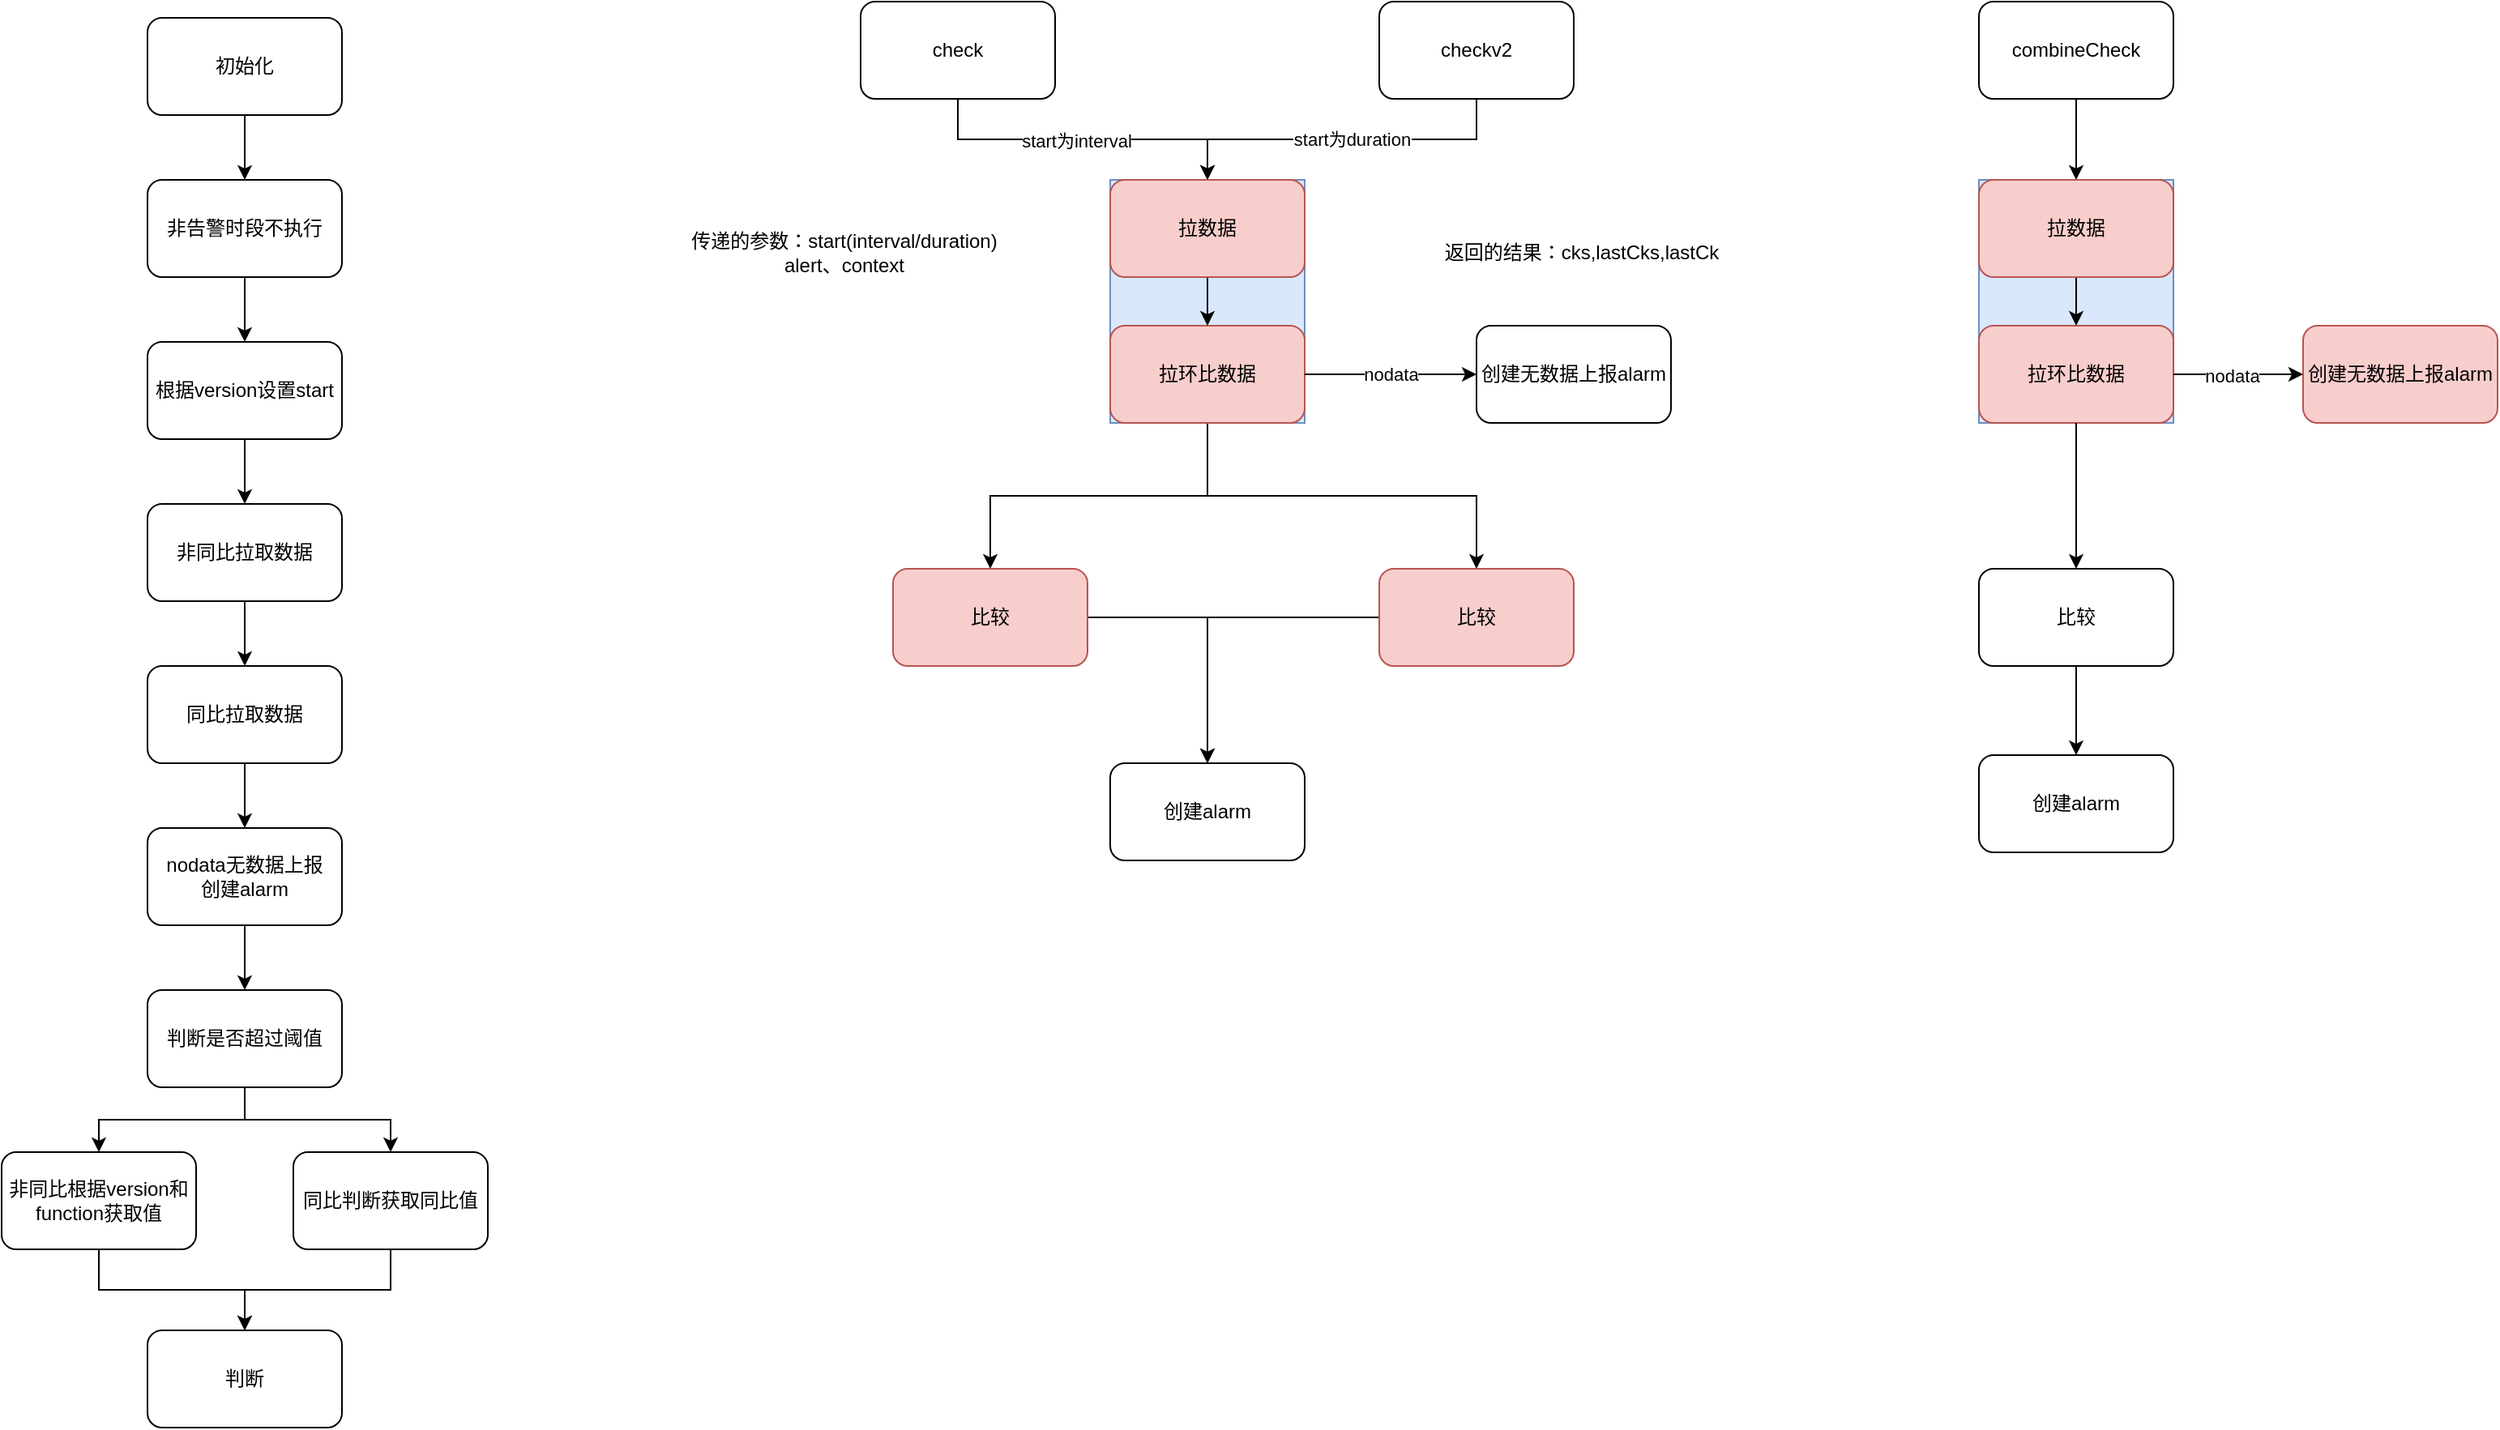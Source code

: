 <mxfile version="20.8.20" type="github">
  <diagram name="第 1 页" id="lrrHZ4swdHIC2B0YfNaa">
    <mxGraphModel dx="1575" dy="495" grid="1" gridSize="10" guides="1" tooltips="1" connect="1" arrows="1" fold="1" page="1" pageScale="1" pageWidth="827" pageHeight="1169" math="0" shadow="0">
      <root>
        <mxCell id="0" />
        <mxCell id="1" parent="0" />
        <mxCell id="4T8ELLFSV2IHGSas_9KA-9" style="edgeStyle=orthogonalEdgeStyle;rounded=0;orthogonalLoop=1;jettySize=auto;html=1;exitX=0.5;exitY=1;exitDx=0;exitDy=0;entryX=0.5;entryY=0;entryDx=0;entryDy=0;" parent="1" source="4T8ELLFSV2IHGSas_9KA-1" target="4T8ELLFSV2IHGSas_9KA-4" edge="1">
          <mxGeometry relative="1" as="geometry" />
        </mxCell>
        <mxCell id="4T8ELLFSV2IHGSas_9KA-21" value="start为interval" style="edgeLabel;html=1;align=center;verticalAlign=middle;resizable=0;points=[];" parent="4T8ELLFSV2IHGSas_9KA-9" vertex="1" connectable="0">
          <mxGeometry x="-0.045" y="-1" relative="1" as="geometry">
            <mxPoint as="offset" />
          </mxGeometry>
        </mxCell>
        <mxCell id="4T8ELLFSV2IHGSas_9KA-1" value="check" style="rounded=1;whiteSpace=wrap;html=1;" parent="1" vertex="1">
          <mxGeometry x="-220" y="90" width="120" height="60" as="geometry" />
        </mxCell>
        <mxCell id="4T8ELLFSV2IHGSas_9KA-7" style="edgeStyle=orthogonalEdgeStyle;rounded=0;orthogonalLoop=1;jettySize=auto;html=1;exitX=0.5;exitY=1;exitDx=0;exitDy=0;entryX=0.5;entryY=0;entryDx=0;entryDy=0;" parent="1" source="4T8ELLFSV2IHGSas_9KA-2" target="4T8ELLFSV2IHGSas_9KA-4" edge="1">
          <mxGeometry relative="1" as="geometry" />
        </mxCell>
        <mxCell id="4T8ELLFSV2IHGSas_9KA-22" value="start为duration" style="edgeLabel;html=1;align=center;verticalAlign=middle;resizable=0;points=[];" parent="4T8ELLFSV2IHGSas_9KA-7" vertex="1" connectable="0">
          <mxGeometry x="-0.05" relative="1" as="geometry">
            <mxPoint as="offset" />
          </mxGeometry>
        </mxCell>
        <mxCell id="4T8ELLFSV2IHGSas_9KA-2" value="checkv2" style="rounded=1;whiteSpace=wrap;html=1;" parent="1" vertex="1">
          <mxGeometry x="100" y="90" width="120" height="60" as="geometry" />
        </mxCell>
        <mxCell id="4T8ELLFSV2IHGSas_9KA-11" style="edgeStyle=orthogonalEdgeStyle;rounded=0;orthogonalLoop=1;jettySize=auto;html=1;exitX=0.5;exitY=1;exitDx=0;exitDy=0;" parent="1" source="4T8ELLFSV2IHGSas_9KA-3" target="4T8ELLFSV2IHGSas_9KA-5" edge="1">
          <mxGeometry relative="1" as="geometry" />
        </mxCell>
        <mxCell id="4T8ELLFSV2IHGSas_9KA-12" style="edgeStyle=orthogonalEdgeStyle;rounded=0;orthogonalLoop=1;jettySize=auto;html=1;exitX=0.5;exitY=1;exitDx=0;exitDy=0;entryX=0.5;entryY=0;entryDx=0;entryDy=0;" parent="1" source="4T8ELLFSV2IHGSas_9KA-3" target="4T8ELLFSV2IHGSas_9KA-6" edge="1">
          <mxGeometry relative="1" as="geometry" />
        </mxCell>
        <mxCell id="4T8ELLFSV2IHGSas_9KA-14" style="edgeStyle=orthogonalEdgeStyle;rounded=0;orthogonalLoop=1;jettySize=auto;html=1;entryX=0.5;entryY=0;entryDx=0;entryDy=0;" parent="1" source="4T8ELLFSV2IHGSas_9KA-5" target="4T8ELLFSV2IHGSas_9KA-13" edge="1">
          <mxGeometry relative="1" as="geometry" />
        </mxCell>
        <mxCell id="4T8ELLFSV2IHGSas_9KA-5" value="比较" style="rounded=1;whiteSpace=wrap;html=1;fillColor=#f8cecc;strokeColor=#b85450;" parent="1" vertex="1">
          <mxGeometry x="-200" y="440" width="120" height="60" as="geometry" />
        </mxCell>
        <mxCell id="4T8ELLFSV2IHGSas_9KA-16" style="edgeStyle=orthogonalEdgeStyle;rounded=0;orthogonalLoop=1;jettySize=auto;html=1;exitX=0;exitY=0.5;exitDx=0;exitDy=0;entryX=0.5;entryY=0;entryDx=0;entryDy=0;" parent="1" source="4T8ELLFSV2IHGSas_9KA-6" target="4T8ELLFSV2IHGSas_9KA-13" edge="1">
          <mxGeometry relative="1" as="geometry" />
        </mxCell>
        <mxCell id="4T8ELLFSV2IHGSas_9KA-6" value="比较" style="rounded=1;whiteSpace=wrap;html=1;fillColor=#f8cecc;strokeColor=#b85450;" parent="1" vertex="1">
          <mxGeometry x="100" y="440" width="120" height="60" as="geometry" />
        </mxCell>
        <mxCell id="4T8ELLFSV2IHGSas_9KA-13" value="创建alarm" style="rounded=1;whiteSpace=wrap;html=1;" parent="1" vertex="1">
          <mxGeometry x="-66" y="560" width="120" height="60" as="geometry" />
        </mxCell>
        <mxCell id="4T8ELLFSV2IHGSas_9KA-17" value="传递的参数：start(interval/duration)&lt;br&gt;alert、context" style="text;html=1;strokeColor=none;fillColor=none;align=center;verticalAlign=middle;whiteSpace=wrap;rounded=0;" parent="1" vertex="1">
          <mxGeometry x="-380" y="230" width="300" height="30" as="geometry" />
        </mxCell>
        <mxCell id="4T8ELLFSV2IHGSas_9KA-18" value="返回的结果：cks,lastCks,lastCk" style="text;html=1;strokeColor=none;fillColor=none;align=center;verticalAlign=middle;whiteSpace=wrap;rounded=0;" parent="1" vertex="1">
          <mxGeometry x="80" y="230" width="290" height="30" as="geometry" />
        </mxCell>
        <mxCell id="4T8ELLFSV2IHGSas_9KA-20" value="" style="group;fillColor=#dae8fc;strokeColor=#6c8ebf;" parent="1" vertex="1" connectable="0">
          <mxGeometry x="-66" y="200" width="120" height="150" as="geometry" />
        </mxCell>
        <mxCell id="4T8ELLFSV2IHGSas_9KA-3" value="拉环比数据" style="rounded=1;whiteSpace=wrap;html=1;movable=1;resizable=1;rotatable=1;deletable=1;editable=1;locked=0;connectable=1;fillColor=#f8cecc;strokeColor=#b85450;" parent="4T8ELLFSV2IHGSas_9KA-20" vertex="1">
          <mxGeometry y="90" width="120" height="60" as="geometry" />
        </mxCell>
        <mxCell id="4T8ELLFSV2IHGSas_9KA-10" value="" style="edgeStyle=orthogonalEdgeStyle;rounded=0;orthogonalLoop=1;jettySize=auto;html=1;movable=1;resizable=1;rotatable=1;deletable=1;editable=1;locked=0;connectable=1;" parent="4T8ELLFSV2IHGSas_9KA-20" source="4T8ELLFSV2IHGSas_9KA-4" target="4T8ELLFSV2IHGSas_9KA-3" edge="1">
          <mxGeometry relative="1" as="geometry" />
        </mxCell>
        <mxCell id="4T8ELLFSV2IHGSas_9KA-4" value="拉数据" style="rounded=1;whiteSpace=wrap;html=1;movable=1;resizable=1;rotatable=1;deletable=1;editable=1;locked=0;connectable=1;fillColor=#f8cecc;strokeColor=#b85450;" parent="4T8ELLFSV2IHGSas_9KA-20" vertex="1">
          <mxGeometry width="120" height="60" as="geometry" />
        </mxCell>
        <mxCell id="4T8ELLFSV2IHGSas_9KA-23" value="创建无数据上报alarm" style="rounded=1;whiteSpace=wrap;html=1;" parent="1" vertex="1">
          <mxGeometry x="160" y="290" width="120" height="60" as="geometry" />
        </mxCell>
        <mxCell id="4T8ELLFSV2IHGSas_9KA-24" value="nodata" style="edgeStyle=orthogonalEdgeStyle;rounded=0;orthogonalLoop=1;jettySize=auto;html=1;" parent="1" source="4T8ELLFSV2IHGSas_9KA-3" target="4T8ELLFSV2IHGSas_9KA-23" edge="1">
          <mxGeometry relative="1" as="geometry" />
        </mxCell>
        <mxCell id="4T8ELLFSV2IHGSas_9KA-30" style="edgeStyle=orthogonalEdgeStyle;rounded=0;orthogonalLoop=1;jettySize=auto;html=1;exitX=0.5;exitY=1;exitDx=0;exitDy=0;entryX=0.5;entryY=0;entryDx=0;entryDy=0;" parent="1" source="4T8ELLFSV2IHGSas_9KA-25" target="4T8ELLFSV2IHGSas_9KA-29" edge="1">
          <mxGeometry relative="1" as="geometry" />
        </mxCell>
        <mxCell id="4T8ELLFSV2IHGSas_9KA-25" value="combineCheck" style="rounded=1;whiteSpace=wrap;html=1;" parent="1" vertex="1">
          <mxGeometry x="470" y="90" width="120" height="60" as="geometry" />
        </mxCell>
        <mxCell id="4T8ELLFSV2IHGSas_9KA-26" value="" style="group;fillColor=#dae8fc;strokeColor=#6c8ebf;" parent="1" vertex="1" connectable="0">
          <mxGeometry x="470" y="200" width="120" height="150" as="geometry" />
        </mxCell>
        <mxCell id="4T8ELLFSV2IHGSas_9KA-27" value="拉环比数据" style="rounded=1;whiteSpace=wrap;html=1;movable=1;resizable=1;rotatable=1;deletable=1;editable=1;locked=0;connectable=1;fillColor=#f8cecc;strokeColor=#b85450;" parent="4T8ELLFSV2IHGSas_9KA-26" vertex="1">
          <mxGeometry y="90" width="120" height="60" as="geometry" />
        </mxCell>
        <mxCell id="4T8ELLFSV2IHGSas_9KA-28" value="" style="edgeStyle=orthogonalEdgeStyle;rounded=0;orthogonalLoop=1;jettySize=auto;html=1;movable=1;resizable=1;rotatable=1;deletable=1;editable=1;locked=0;connectable=1;" parent="4T8ELLFSV2IHGSas_9KA-26" source="4T8ELLFSV2IHGSas_9KA-29" target="4T8ELLFSV2IHGSas_9KA-27" edge="1">
          <mxGeometry relative="1" as="geometry" />
        </mxCell>
        <mxCell id="4T8ELLFSV2IHGSas_9KA-29" value="拉数据" style="rounded=1;whiteSpace=wrap;html=1;movable=1;resizable=1;rotatable=1;deletable=1;editable=1;locked=0;connectable=1;fillColor=#f8cecc;strokeColor=#b85450;" parent="4T8ELLFSV2IHGSas_9KA-26" vertex="1">
          <mxGeometry width="120" height="60" as="geometry" />
        </mxCell>
        <mxCell id="4T8ELLFSV2IHGSas_9KA-31" value="创建无数据上报alarm" style="rounded=1;whiteSpace=wrap;html=1;fillColor=#f8cecc;strokeColor=#b85450;" parent="1" vertex="1">
          <mxGeometry x="670" y="290" width="120" height="60" as="geometry" />
        </mxCell>
        <mxCell id="4T8ELLFSV2IHGSas_9KA-32" value="" style="edgeStyle=orthogonalEdgeStyle;rounded=0;orthogonalLoop=1;jettySize=auto;html=1;" parent="1" source="4T8ELLFSV2IHGSas_9KA-27" target="4T8ELLFSV2IHGSas_9KA-31" edge="1">
          <mxGeometry relative="1" as="geometry" />
        </mxCell>
        <mxCell id="4T8ELLFSV2IHGSas_9KA-33" value="nodata" style="edgeLabel;html=1;align=center;verticalAlign=middle;resizable=0;points=[];" parent="4T8ELLFSV2IHGSas_9KA-32" vertex="1" connectable="0">
          <mxGeometry x="-0.113" y="-1" relative="1" as="geometry">
            <mxPoint as="offset" />
          </mxGeometry>
        </mxCell>
        <mxCell id="4T8ELLFSV2IHGSas_9KA-37" value="" style="edgeStyle=orthogonalEdgeStyle;rounded=0;orthogonalLoop=1;jettySize=auto;html=1;" parent="1" source="4T8ELLFSV2IHGSas_9KA-34" target="4T8ELLFSV2IHGSas_9KA-36" edge="1">
          <mxGeometry relative="1" as="geometry" />
        </mxCell>
        <mxCell id="4T8ELLFSV2IHGSas_9KA-34" value="比较" style="rounded=1;whiteSpace=wrap;html=1;" parent="1" vertex="1">
          <mxGeometry x="470" y="440" width="120" height="60" as="geometry" />
        </mxCell>
        <mxCell id="4T8ELLFSV2IHGSas_9KA-35" value="" style="edgeStyle=orthogonalEdgeStyle;rounded=0;orthogonalLoop=1;jettySize=auto;html=1;" parent="1" source="4T8ELLFSV2IHGSas_9KA-27" target="4T8ELLFSV2IHGSas_9KA-34" edge="1">
          <mxGeometry relative="1" as="geometry" />
        </mxCell>
        <mxCell id="4T8ELLFSV2IHGSas_9KA-36" value="创建alarm" style="rounded=1;whiteSpace=wrap;html=1;" parent="1" vertex="1">
          <mxGeometry x="470" y="555" width="120" height="60" as="geometry" />
        </mxCell>
        <mxCell id="kJeF5IrgjXNFm5u2Mr44-3" value="" style="edgeStyle=orthogonalEdgeStyle;rounded=0;orthogonalLoop=1;jettySize=auto;html=1;" edge="1" parent="1" source="kJeF5IrgjXNFm5u2Mr44-1" target="kJeF5IrgjXNFm5u2Mr44-2">
          <mxGeometry relative="1" as="geometry" />
        </mxCell>
        <mxCell id="kJeF5IrgjXNFm5u2Mr44-1" value="初始化" style="rounded=1;whiteSpace=wrap;html=1;" vertex="1" parent="1">
          <mxGeometry x="-660" y="100" width="120" height="60" as="geometry" />
        </mxCell>
        <mxCell id="kJeF5IrgjXNFm5u2Mr44-5" value="" style="edgeStyle=orthogonalEdgeStyle;rounded=0;orthogonalLoop=1;jettySize=auto;html=1;" edge="1" parent="1" source="kJeF5IrgjXNFm5u2Mr44-2" target="kJeF5IrgjXNFm5u2Mr44-4">
          <mxGeometry relative="1" as="geometry" />
        </mxCell>
        <mxCell id="kJeF5IrgjXNFm5u2Mr44-2" value="非告警时段不执行" style="whiteSpace=wrap;html=1;rounded=1;" vertex="1" parent="1">
          <mxGeometry x="-660" y="200" width="120" height="60" as="geometry" />
        </mxCell>
        <mxCell id="kJeF5IrgjXNFm5u2Mr44-7" value="" style="edgeStyle=orthogonalEdgeStyle;rounded=0;orthogonalLoop=1;jettySize=auto;html=1;" edge="1" parent="1" source="kJeF5IrgjXNFm5u2Mr44-4" target="kJeF5IrgjXNFm5u2Mr44-6">
          <mxGeometry relative="1" as="geometry" />
        </mxCell>
        <mxCell id="kJeF5IrgjXNFm5u2Mr44-4" value="根据version设置start" style="whiteSpace=wrap;html=1;rounded=1;" vertex="1" parent="1">
          <mxGeometry x="-660" y="300" width="120" height="60" as="geometry" />
        </mxCell>
        <mxCell id="kJeF5IrgjXNFm5u2Mr44-10" value="" style="edgeStyle=orthogonalEdgeStyle;rounded=0;orthogonalLoop=1;jettySize=auto;html=1;" edge="1" parent="1" source="kJeF5IrgjXNFm5u2Mr44-6" target="kJeF5IrgjXNFm5u2Mr44-9">
          <mxGeometry relative="1" as="geometry" />
        </mxCell>
        <mxCell id="kJeF5IrgjXNFm5u2Mr44-6" value="非同比拉取数据" style="whiteSpace=wrap;html=1;rounded=1;" vertex="1" parent="1">
          <mxGeometry x="-660" y="400" width="120" height="60" as="geometry" />
        </mxCell>
        <mxCell id="kJeF5IrgjXNFm5u2Mr44-12" value="" style="edgeStyle=orthogonalEdgeStyle;rounded=0;orthogonalLoop=1;jettySize=auto;html=1;" edge="1" parent="1" source="kJeF5IrgjXNFm5u2Mr44-9" target="kJeF5IrgjXNFm5u2Mr44-11">
          <mxGeometry relative="1" as="geometry" />
        </mxCell>
        <mxCell id="kJeF5IrgjXNFm5u2Mr44-9" value="同比拉取数据" style="whiteSpace=wrap;html=1;rounded=1;" vertex="1" parent="1">
          <mxGeometry x="-660" y="500" width="120" height="60" as="geometry" />
        </mxCell>
        <mxCell id="kJeF5IrgjXNFm5u2Mr44-14" value="" style="edgeStyle=orthogonalEdgeStyle;rounded=0;orthogonalLoop=1;jettySize=auto;html=1;" edge="1" parent="1" source="kJeF5IrgjXNFm5u2Mr44-11" target="kJeF5IrgjXNFm5u2Mr44-13">
          <mxGeometry relative="1" as="geometry" />
        </mxCell>
        <mxCell id="kJeF5IrgjXNFm5u2Mr44-11" value="nodata无数据上报&lt;br&gt;创建alarm" style="whiteSpace=wrap;html=1;rounded=1;" vertex="1" parent="1">
          <mxGeometry x="-660" y="600" width="120" height="60" as="geometry" />
        </mxCell>
        <mxCell id="kJeF5IrgjXNFm5u2Mr44-18" style="edgeStyle=orthogonalEdgeStyle;rounded=0;orthogonalLoop=1;jettySize=auto;html=1;exitX=0.5;exitY=1;exitDx=0;exitDy=0;" edge="1" parent="1" source="kJeF5IrgjXNFm5u2Mr44-13" target="kJeF5IrgjXNFm5u2Mr44-15">
          <mxGeometry relative="1" as="geometry" />
        </mxCell>
        <mxCell id="kJeF5IrgjXNFm5u2Mr44-19" style="edgeStyle=orthogonalEdgeStyle;rounded=0;orthogonalLoop=1;jettySize=auto;html=1;exitX=0.5;exitY=1;exitDx=0;exitDy=0;entryX=0.5;entryY=0;entryDx=0;entryDy=0;" edge="1" parent="1" source="kJeF5IrgjXNFm5u2Mr44-13" target="kJeF5IrgjXNFm5u2Mr44-16">
          <mxGeometry relative="1" as="geometry" />
        </mxCell>
        <mxCell id="kJeF5IrgjXNFm5u2Mr44-13" value="判断是否超过阈值" style="whiteSpace=wrap;html=1;rounded=1;" vertex="1" parent="1">
          <mxGeometry x="-660" y="700" width="120" height="60" as="geometry" />
        </mxCell>
        <mxCell id="kJeF5IrgjXNFm5u2Mr44-21" style="edgeStyle=orthogonalEdgeStyle;rounded=0;orthogonalLoop=1;jettySize=auto;html=1;exitX=0.5;exitY=1;exitDx=0;exitDy=0;entryX=0.5;entryY=0;entryDx=0;entryDy=0;" edge="1" parent="1" source="kJeF5IrgjXNFm5u2Mr44-15" target="kJeF5IrgjXNFm5u2Mr44-17">
          <mxGeometry relative="1" as="geometry" />
        </mxCell>
        <mxCell id="kJeF5IrgjXNFm5u2Mr44-15" value="非同比根据version和function获取值" style="rounded=1;whiteSpace=wrap;html=1;" vertex="1" parent="1">
          <mxGeometry x="-750" y="800" width="120" height="60" as="geometry" />
        </mxCell>
        <mxCell id="kJeF5IrgjXNFm5u2Mr44-20" style="edgeStyle=orthogonalEdgeStyle;rounded=0;orthogonalLoop=1;jettySize=auto;html=1;exitX=0.5;exitY=1;exitDx=0;exitDy=0;" edge="1" parent="1" source="kJeF5IrgjXNFm5u2Mr44-16" target="kJeF5IrgjXNFm5u2Mr44-17">
          <mxGeometry relative="1" as="geometry" />
        </mxCell>
        <mxCell id="kJeF5IrgjXNFm5u2Mr44-16" value="同比判断获取同比值" style="rounded=1;whiteSpace=wrap;html=1;" vertex="1" parent="1">
          <mxGeometry x="-570" y="800" width="120" height="60" as="geometry" />
        </mxCell>
        <mxCell id="kJeF5IrgjXNFm5u2Mr44-17" value="判断" style="rounded=1;whiteSpace=wrap;html=1;" vertex="1" parent="1">
          <mxGeometry x="-660" y="910" width="120" height="60" as="geometry" />
        </mxCell>
      </root>
    </mxGraphModel>
  </diagram>
</mxfile>
